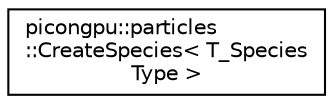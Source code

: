 digraph "Graphical Class Hierarchy"
{
 // LATEX_PDF_SIZE
  edge [fontname="Helvetica",fontsize="10",labelfontname="Helvetica",labelfontsize="10"];
  node [fontname="Helvetica",fontsize="10",shape=record];
  rankdir="LR";
  Node0 [label="picongpu::particles\l::CreateSpecies\< T_Species\lType \>",height=0.2,width=0.4,color="black", fillcolor="white", style="filled",URL="$structpicongpu_1_1particles_1_1_create_species.html",tooltip="create memory for the given species type"];
}

